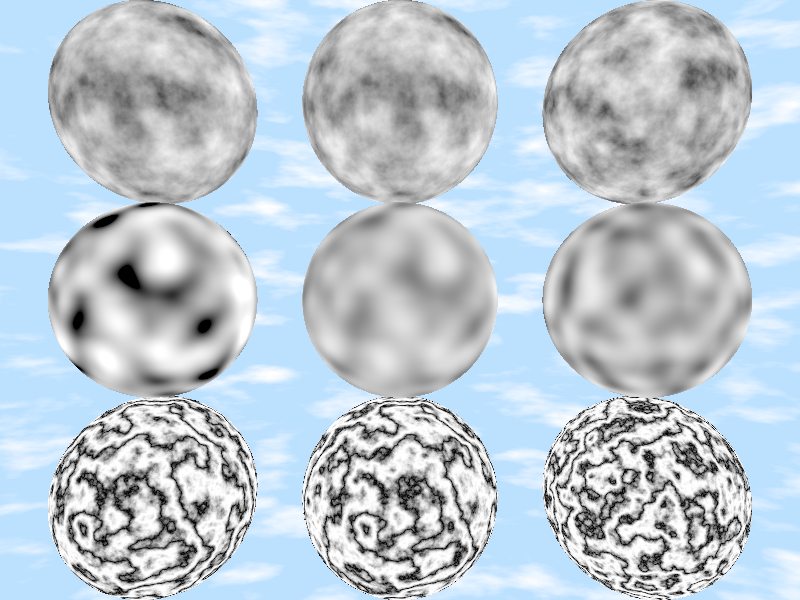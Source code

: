 // This work is licensed under the Creative Commons Attribution 3.0 Unported License.
// To view a copy of this license, visit http://creativecommons.org/licenses/by/3.0/
// or send a letter to Creative Commons, 444 Castro Street, Suite 900, Mountain View,
// California, 94041, USA.

// Persistence of Vision Raytracer Scene Description File
// File: noise_generator.pov
// Last updated: 4/8/01
// Author: Chris Huff
// Description: A demo of the noise_generator feature.
// The left column uses noise_generator 1, the old version of noise.
// The middle column uses noise_generator 2, the MegaPOV corrected version.
// The right column uses noise_generator 3, the new Perlin noise.
//
// -w320 -h240
// -w800 -h600 +a0.3
//
//*******************************************

#version 3.7;
global_settings { assumed_gamma 1.0 }

#include "colors.inc"

sphere {< 0, 0, 0>, 1 hollow
	texture {
		pigment {wrinkles
			color_map {
				[0 color rgb < 1, 1, 1>]
				[0.1 color rgb < 1, 1, 1>]
				[0.5 color rgb < 0.5, 0.75, 1>]
				[1 color rgb < 0.5, 0.75, 1>]
			}
		}
		finish {ambient 0.15 diffuse 0}
		scale < 1, 0.3, 1>*0.1
	}
	scale 1000
}

#declare CamLoc = < 0, 0,-6.5>;

camera {
	location CamLoc
	up y*image_height/image_width right x
	angle 65
	look_at < 0, 0, 0>
}

light_source {CamLoc color White*0.5}
light_source {<-50, 150,-75> color White}
//*******************************************

#declare Scale = 0.3;
union {
	sphere {< 0, 2, 0>, 1
		texture {
			pigment {wrinkles noise_generator 1
				scale Scale
				color_map {
					[0 color rgb 0]
					[1 color rgb 1]
				}
			}
			finish {ambient 0 diffuse 0.8}
		}
	}
	sphere {< 0, 0, 0>, 1
		texture {
			pigment {bozo noise_generator 1
				scale Scale
				color_map {
					[0 color rgb 0]
					[1 color rgb 1]
				}
			}
			finish {ambient 0 diffuse 0.8}
		}
	}
	sphere {< 0,-2, 0>, 1
		texture {
			pigment {agate noise_generator 1
				scale Scale
				color_map {
					[0 color rgb 0]
					[1 color rgb 1]
				}
			}
			finish {ambient 0 diffuse 0.8}
		}
	}
	translate -x*2.5
}
union {
	sphere {< 0, 2, 0>, 1
		texture {
			pigment {wrinkles noise_generator 2
				scale Scale
				color_map {
					[0 color rgb 0]
					[1 color rgb 1]
				}
			}
			finish {ambient 0 diffuse 0.8}
		}
	}
	sphere {< 0, 0, 0>, 1
		texture {
			pigment {bozo noise_generator 2
				scale Scale
				color_map {
					[0 color rgb 0]
					[1 color rgb 1]
				}
			}
			finish {ambient 0 diffuse 0.8}
		}
	}
	sphere {< 0,-2, 0>, 1
		texture {
			pigment {agate noise_generator 2
				scale Scale
				color_map {
					[0 color rgb 0]
					[1 color rgb 1]
				}
			}
			finish {ambient 0 diffuse 0.8}
		}
	}
}
union {
	sphere {< 0, 2, 0>, 1
		texture {
			pigment {wrinkles noise_generator 3
				scale Scale
				color_map {
					[0 color rgb 0]
					[1 color rgb 1]
				}
			}
			finish {ambient 0 diffuse 0.8}
		}
	}
	sphere {< 0, 0, 0>, 1
		texture {
			pigment {bozo noise_generator 3
				scale Scale
				color_map {
					[0 color rgb 0]
					[1 color rgb 1]
				}
			}
			finish {ambient 0 diffuse 0.8}
		}
	}
	sphere {< 0,-2, 0>, 1
		texture {
			pigment {agate noise_generator 3
				scale Scale
				color_map {
					[0 color rgb 0]
					[1 color rgb 1]
				}
			}
			finish {ambient 0 diffuse 0.8}
		}
	}
	translate x*2.5
}
